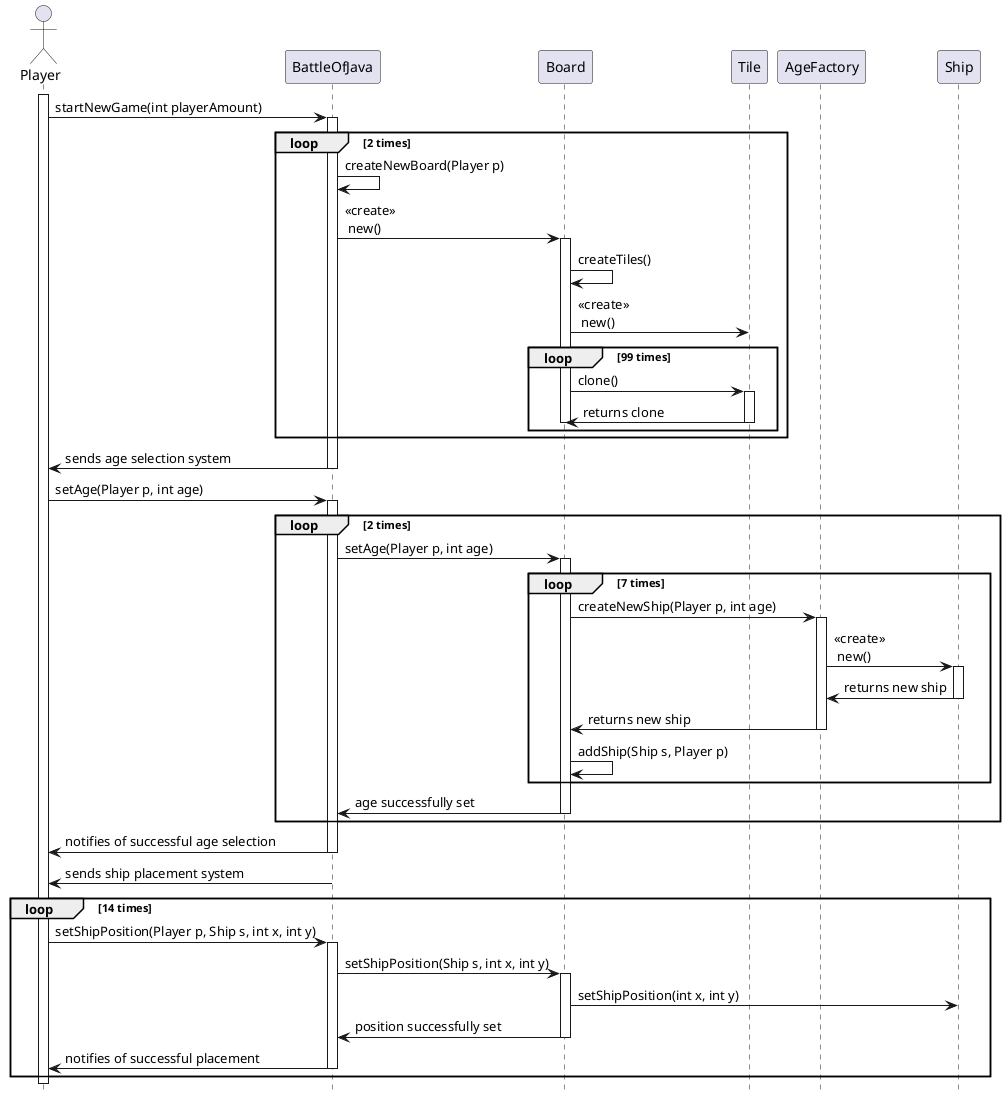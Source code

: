 @startuml

hide footbox

actor Player

activate Player
Player -> BattleOfJava: startNewGame(int playerAmount)
activate BattleOfJava

loop 2 times

BattleOfJava -> BattleOfJava: createNewBoard(Player p)

BattleOfJava -> Board: <<create>> \n new()
activate Board

Board -> Board: createTiles()

Board -> Tile: <<create>> \n new()

loop 99 times

Board -> Tile: clone()
activate Tile

Tile -> Board: returns clone
deactivate Tile

deactivate Board

end

end

BattleOfJava -> Player: sends age selection system
deactivate BattleOfJava

Player -> BattleOfJava: setAge(Player p, int age)
activate BattleOfJava

loop 2 times

BattleOfJava -> Board: setAge(Player p, int age)
activate Board

loop 7 times

Board -> AgeFactory: createNewShip(Player p, int age)
activate AgeFactory

AgeFactory -> Ship: <<create>> \n new()
activate Ship

Ship -> AgeFactory: returns new ship
deactivate Ship

AgeFactory -> Board: returns new ship
deactivate AgeFactory

Board -> Board: addShip(Ship s, Player p)

end

Board -> BattleOfJava: age successfully set
deactivate Board

end

BattleOfJava -> Player: notifies of successful age selection
deactivate BattleOfJava

BattleOfJava -> Player: sends ship placement system

loop 14 times

Player -> BattleOfJava: setShipPosition(Player p, Ship s, int x, int y)
activate BattleOfJava

BattleOfJava -> Board: setShipPosition(Ship s, int x, int y)
activate Board

Board -> Ship: setShipPosition(int x, int y)

Board -> BattleOfJava: position successfully set
deactivate Board

BattleOfJava -> Player: notifies of successful placement
deactivate BattleOfJava

end

deactivate Player

@enduml
